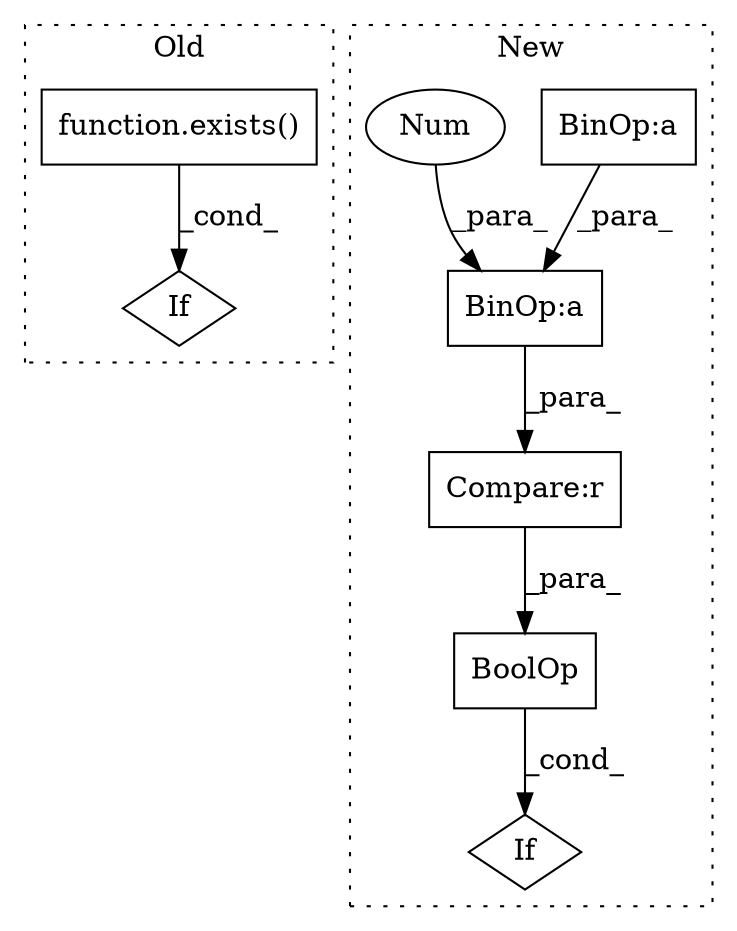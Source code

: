digraph G {
subgraph cluster0 {
1 [label="function.exists()" a="75" s="1474,1492" l="7,1" shape="box"];
4 [label="If" a="96" s="1471" l="3" shape="diamond"];
label = "Old";
style="dotted";
}
subgraph cluster1 {
2 [label="BoolOp" a="72" s="1613" l="61" shape="box"];
3 [label="Compare:r" a="40" s="1624" l="50" shape="box"];
5 [label="If" a="96" s="1610" l="3" shape="diamond"];
6 [label="BinOp:a" a="82" s="1654" l="3" shape="box"];
7 [label="BinOp:a" a="82" s="1654" l="18" shape="box"];
8 [label="Num" a="76" s="1672" l="1" shape="ellipse"];
label = "New";
style="dotted";
}
1 -> 4 [label="_cond_"];
2 -> 5 [label="_cond_"];
3 -> 2 [label="_para_"];
6 -> 7 [label="_para_"];
7 -> 3 [label="_para_"];
8 -> 7 [label="_para_"];
}